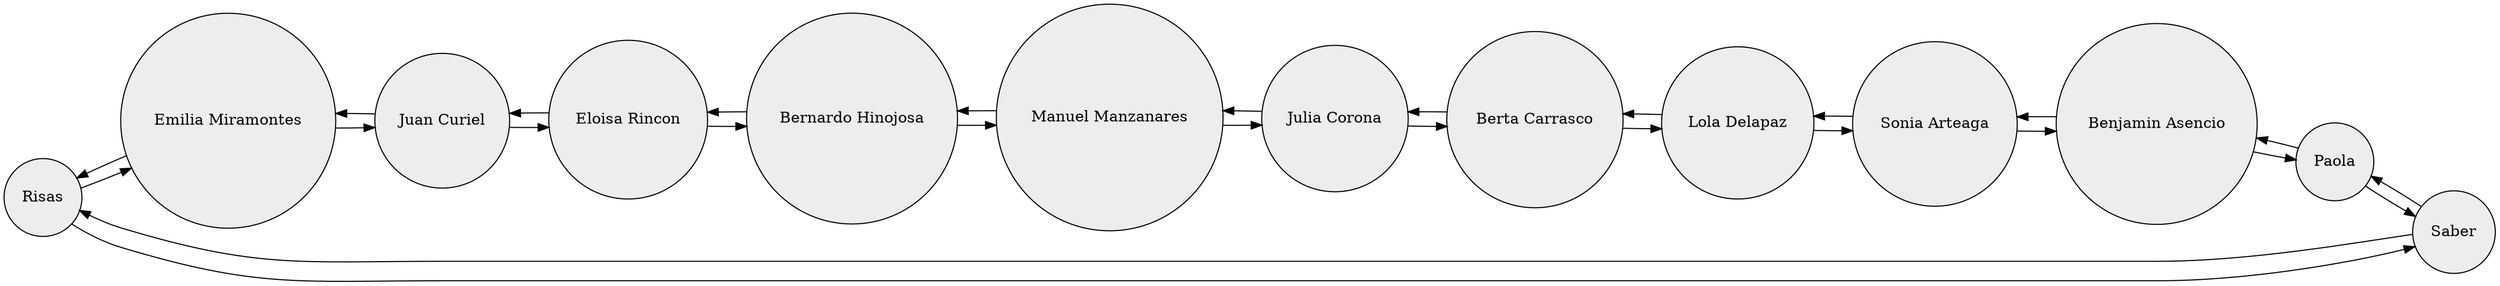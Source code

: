 digraph List {
rankdir=LR;
node [shape = circle, color=black , style=filled, fillcolor=gray93];
Node1[label="Risas"];
Node2[label="Emilia Miramontes"];
Node3[label="Juan Curiel"];
Node4[label="Eloisa Rincon"];
Node5[label="Bernardo Hinojosa"];
Node6[label="Manuel Manzanares"];
Node7[label="Julia Corona"];
Node8[label="Berta Carrasco"];
Node9[label="Lola Delapaz"];
Node10[label="Sonia Arteaga"];
Node11[label="Benjamin Asencio"];
Node12[label="Paola"];
Node13[label="Saber"];
Node1->Node2;
Node2->Node1;
Node2->Node3;
Node3->Node2;
Node3->Node4;
Node4->Node3;
Node4->Node5;
Node5->Node4;
Node5->Node6;
Node6->Node5;
Node6->Node7;
Node7->Node6;
Node7->Node8;
Node8->Node7;
Node8->Node9;
Node9->Node8;
Node9->Node10;
Node10->Node9;
Node10->Node11;
Node11->Node10;
Node11->Node12;
Node12->Node11;
Node12->Node13;
Node13->Node12;
Node13->Node1;
Node1->Node13;

}